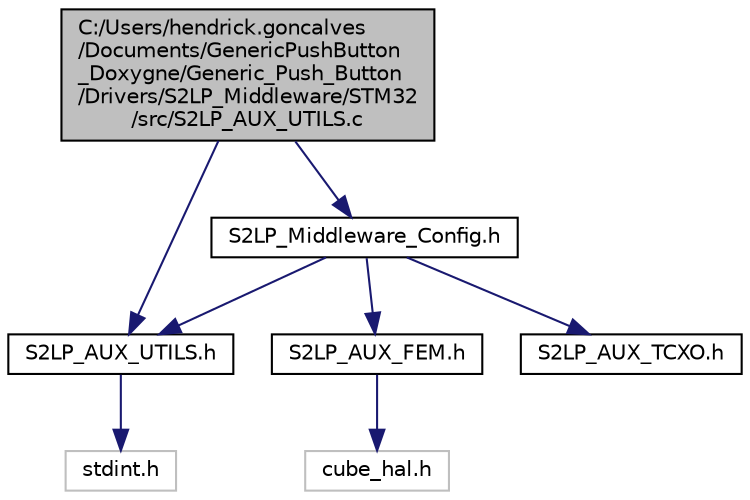 digraph "C:/Users/hendrick.goncalves/Documents/GenericPushButton_Doxygne/Generic_Push_Button/Drivers/S2LP_Middleware/STM32/src/S2LP_AUX_UTILS.c"
{
 // LATEX_PDF_SIZE
  edge [fontname="Helvetica",fontsize="10",labelfontname="Helvetica",labelfontsize="10"];
  node [fontname="Helvetica",fontsize="10",shape=record];
  Node1 [label="C:/Users/hendrick.goncalves\l/Documents/GenericPushButton\l_Doxygne/Generic_Push_Button\l/Drivers/S2LP_Middleware/STM32\l/src/S2LP_AUX_UTILS.c",height=0.2,width=0.4,color="black", fillcolor="grey75", style="filled", fontcolor="black",tooltip=" "];
  Node1 -> Node2 [color="midnightblue",fontsize="10",style="solid",fontname="Helvetica"];
  Node2 [label="S2LP_Middleware_Config.h",height=0.2,width=0.4,color="black", fillcolor="white", style="filled",URL="$_s2_l_p___middleware___config_8h.html",tooltip="This file contains S2LP Middleware configuration and useful defines."];
  Node2 -> Node3 [color="midnightblue",fontsize="10",style="solid",fontname="Helvetica"];
  Node3 [label="S2LP_AUX_UTILS.h",height=0.2,width=0.4,color="black", fillcolor="white", style="filled",URL="$_s2_l_p___a_u_x___u_t_i_l_s_8h.html",tooltip=" "];
  Node3 -> Node4 [color="midnightblue",fontsize="10",style="solid",fontname="Helvetica"];
  Node4 [label="stdint.h",height=0.2,width=0.4,color="grey75", fillcolor="white", style="filled",tooltip=" "];
  Node2 -> Node5 [color="midnightblue",fontsize="10",style="solid",fontname="Helvetica"];
  Node5 [label="S2LP_AUX_FEM.h",height=0.2,width=0.4,color="black", fillcolor="white", style="filled",URL="$_s2_l_p___a_u_x___f_e_m_8h.html",tooltip=" "];
  Node5 -> Node6 [color="midnightblue",fontsize="10",style="solid",fontname="Helvetica"];
  Node6 [label="cube_hal.h",height=0.2,width=0.4,color="grey75", fillcolor="white", style="filled",tooltip=" "];
  Node2 -> Node7 [color="midnightblue",fontsize="10",style="solid",fontname="Helvetica"];
  Node7 [label="S2LP_AUX_TCXO.h",height=0.2,width=0.4,color="black", fillcolor="white", style="filled",URL="$_s2_l_p___a_u_x___t_c_x_o_8h.html",tooltip=" "];
  Node1 -> Node3 [color="midnightblue",fontsize="10",style="solid",fontname="Helvetica"];
}
